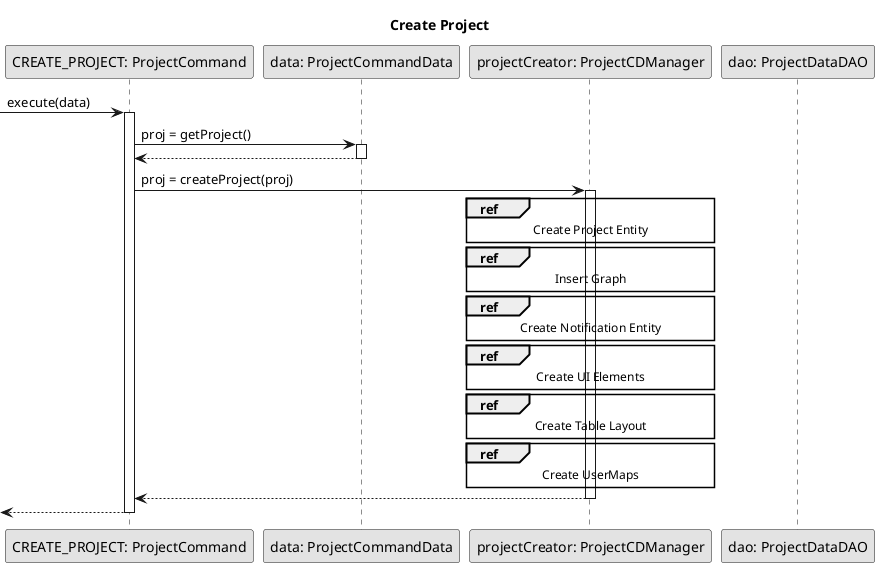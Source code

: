 @startuml

skinparam monochrome true
skinparam shadowing false
skinparam genericDisplay old
skinparam classAttributeIconSize 0
hide circle

title Create Project

participant "CREATE_PROJECT: ProjectCommand" as crtCommand
participant "data: ProjectCommandData" as data
participant "projectCreator: ProjectCDManager" as cd
participant "dao: ProjectDataDAO" as dao

[-> crtCommand : execute(data)
activate crtCommand
crtCommand -> data : proj = getProject()
activate data
data --> crtCommand
deactivate data
crtCommand -> cd : proj = createProject(proj)
activate cd
ref over cd
    Create Project Entity
end

ref over cd
    Insert Graph
end
ref over cd
    Create Notification Entity
end
ref over cd
    Create UI Elements
end
ref over cd
    Create Table Layout
end
ref over cd
    Create UserMaps
end
cd --> crtCommand
deactivate cd
crtCommand -->[
deactivate crtCommand


@enduml